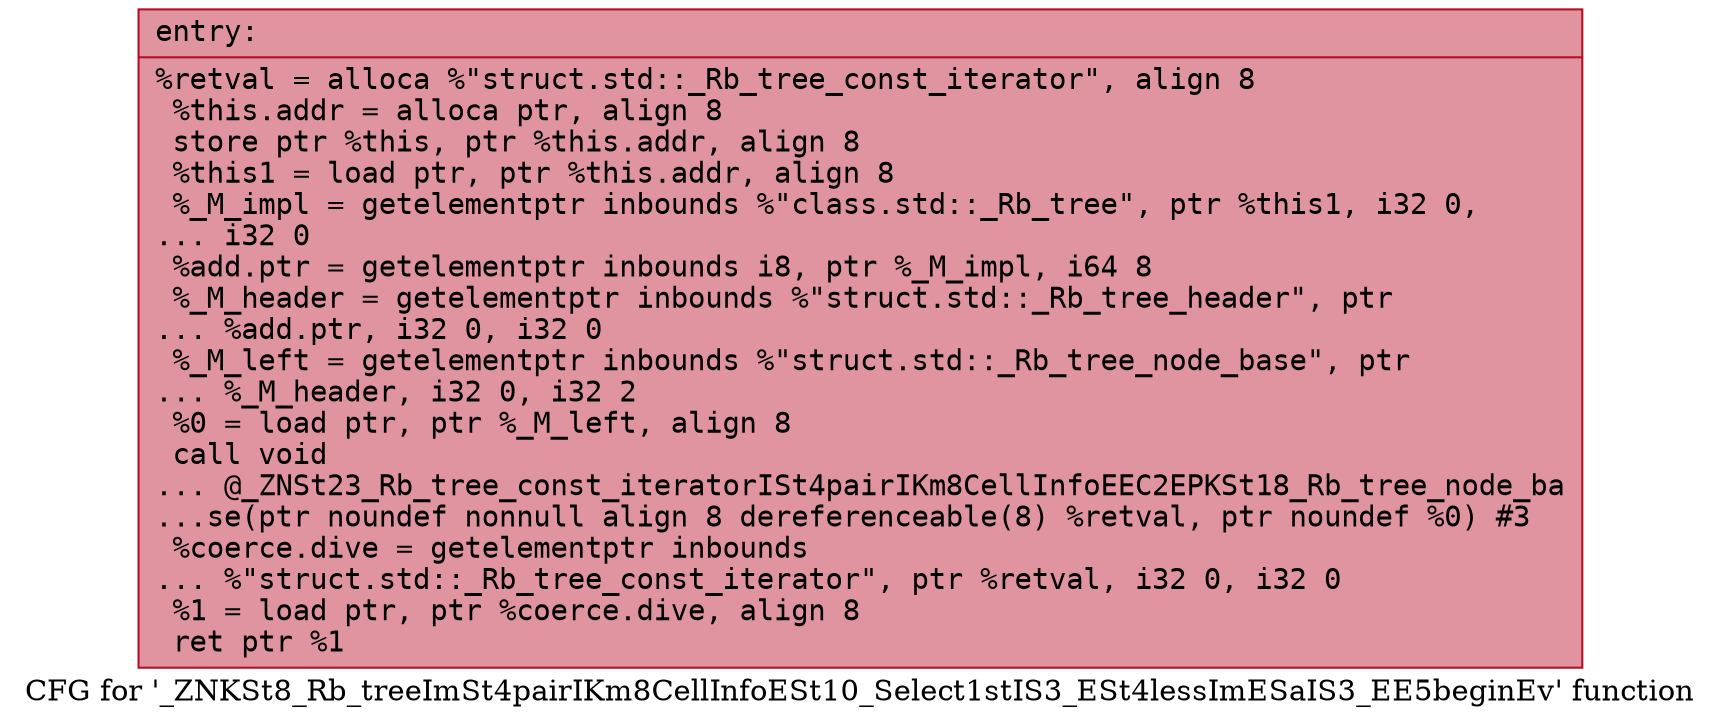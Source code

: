digraph "CFG for '_ZNKSt8_Rb_treeImSt4pairIKm8CellInfoESt10_Select1stIS3_ESt4lessImESaIS3_EE5beginEv' function" {
	label="CFG for '_ZNKSt8_Rb_treeImSt4pairIKm8CellInfoESt10_Select1stIS3_ESt4lessImESaIS3_EE5beginEv' function";

	Node0x55dfe4bb0960 [shape=record,color="#b70d28ff", style=filled, fillcolor="#b70d2870" fontname="Courier",label="{entry:\l|  %retval = alloca %\"struct.std::_Rb_tree_const_iterator\", align 8\l  %this.addr = alloca ptr, align 8\l  store ptr %this, ptr %this.addr, align 8\l  %this1 = load ptr, ptr %this.addr, align 8\l  %_M_impl = getelementptr inbounds %\"class.std::_Rb_tree\", ptr %this1, i32 0,\l... i32 0\l  %add.ptr = getelementptr inbounds i8, ptr %_M_impl, i64 8\l  %_M_header = getelementptr inbounds %\"struct.std::_Rb_tree_header\", ptr\l... %add.ptr, i32 0, i32 0\l  %_M_left = getelementptr inbounds %\"struct.std::_Rb_tree_node_base\", ptr\l... %_M_header, i32 0, i32 2\l  %0 = load ptr, ptr %_M_left, align 8\l  call void\l... @_ZNSt23_Rb_tree_const_iteratorISt4pairIKm8CellInfoEEC2EPKSt18_Rb_tree_node_ba\l...se(ptr noundef nonnull align 8 dereferenceable(8) %retval, ptr noundef %0) #3\l  %coerce.dive = getelementptr inbounds\l... %\"struct.std::_Rb_tree_const_iterator\", ptr %retval, i32 0, i32 0\l  %1 = load ptr, ptr %coerce.dive, align 8\l  ret ptr %1\l}"];
}
